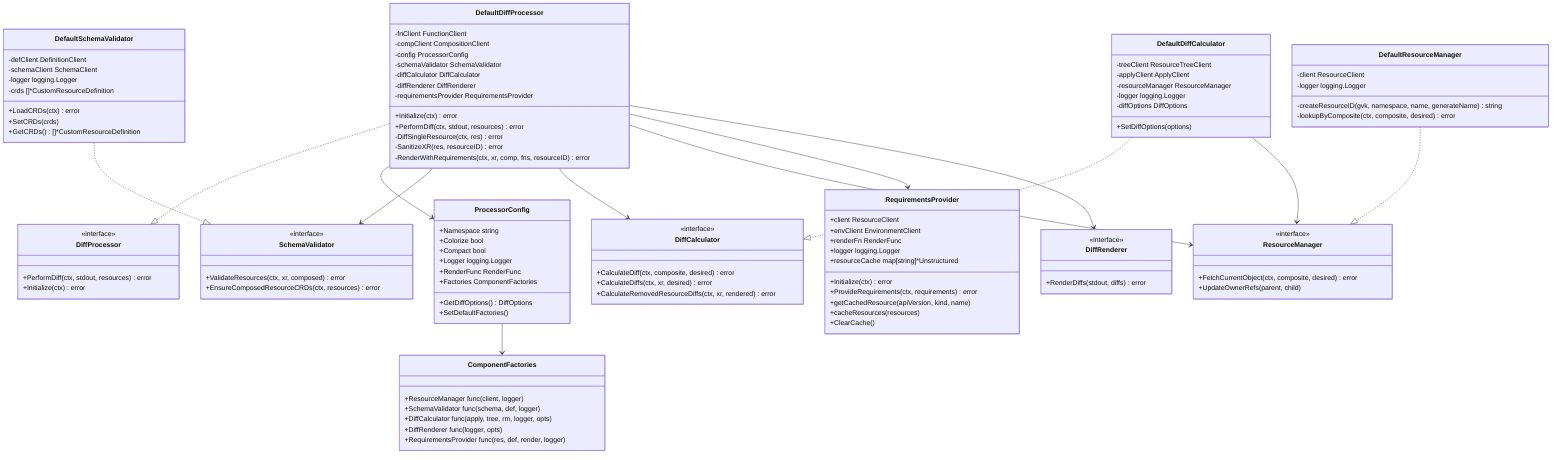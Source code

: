 classDiagram
    class DiffProcessor {
        <<interface>>
        +PerformDiff(ctx, stdout, resources) error
        +Initialize(ctx) error
    }
    
    class DefaultDiffProcessor {
        -fnClient FunctionClient
        -compClient CompositionClient
        -config ProcessorConfig
        -schemaValidator SchemaValidator
        -diffCalculator DiffCalculator
        -diffRenderer DiffRenderer
        -requirementsProvider RequirementsProvider
        +Initialize(ctx) error
        +PerformDiff(ctx, stdout, resources) error
        -DiffSingleResource(ctx, res) error
        -SanitizeXR(res, resourceID) error
        -RenderWithRequirements(ctx, xr, comp, fns, resourceID) error
    }
    
    class ProcessorConfig {
        +Namespace string
        +Colorize bool
        +Compact bool
        +Logger logging.Logger
        +RenderFunc RenderFunc
        +Factories ComponentFactories
        +GetDiffOptions() DiffOptions
        +SetDefaultFactories()
    }
    
    class ComponentFactories {
        +ResourceManager func(client, logger)
        +SchemaValidator func(schema, def, logger)
        +DiffCalculator func(apply, tree, rm, logger, opts)
        +DiffRenderer func(logger, opts)
        +RequirementsProvider func(res, def, render, logger)
    }
    
    class SchemaValidator {
        <<interface>>
        +ValidateResources(ctx, xr, composed) error
        +EnsureComposedResourceCRDs(ctx, resources) error
    }
    
    class DefaultSchemaValidator {
        -defClient DefinitionClient
        -schemaClient SchemaClient
        -logger logging.Logger
        -crds []*CustomResourceDefinition
        +LoadCRDs(ctx) error
        +SetCRDs(crds)
        +GetCRDs() []*CustomResourceDefinition
    }
    
    class DiffCalculator {
        <<interface>>
        +CalculateDiff(ctx, composite, desired) error
        +CalculateDiffs(ctx, xr, desired) error
        +CalculateRemovedResourceDiffs(ctx, xr, rendered) error
    }
    
    class DefaultDiffCalculator {
        -treeClient ResourceTreeClient
        -applyClient ApplyClient
        -resourceManager ResourceManager
        -logger logging.Logger
        -diffOptions DiffOptions
        +SetDiffOptions(options)
    }
    
    class ResourceManager {
        <<interface>>
        +FetchCurrentObject(ctx, composite, desired) error
        +UpdateOwnerRefs(parent, child)
    }
    
    class DefaultResourceManager {
        -client ResourceClient
        -logger logging.Logger
        -createResourceID(gvk, namespace, name, generateName) string
        -lookupByComposite(ctx, composite, desired) error
    }
    
    class RequirementsProvider {
        +client ResourceClient
        +envClient EnvironmentClient
        +renderFn RenderFunc
        +logger logging.Logger
        +resourceCache map[string]*Unstructured
        +Initialize(ctx) error
        +ProvideRequirements(ctx, requirements) error
        +getCachedResource(apiVersion, kind, name)
        +cacheResources(resources)
        +ClearCache()
    }
    
    class DiffRenderer {
        <<interface>>
        +RenderDiffs(stdout, diffs) error
    }
    
    DefaultDiffProcessor ..|> DiffProcessor
    DefaultDiffProcessor --> ProcessorConfig
    DefaultDiffProcessor --> SchemaValidator
    DefaultDiffProcessor --> DiffCalculator
    DefaultDiffProcessor --> ResourceManager
    DefaultDiffProcessor --> RequirementsProvider
    DefaultDiffProcessor --> DiffRenderer
    
    ProcessorConfig --> ComponentFactories
    
    DefaultSchemaValidator ..|> SchemaValidator
    DefaultDiffCalculator ..|> DiffCalculator
    DefaultResourceManager ..|> ResourceManager
    
    DefaultDiffCalculator --> ResourceManager